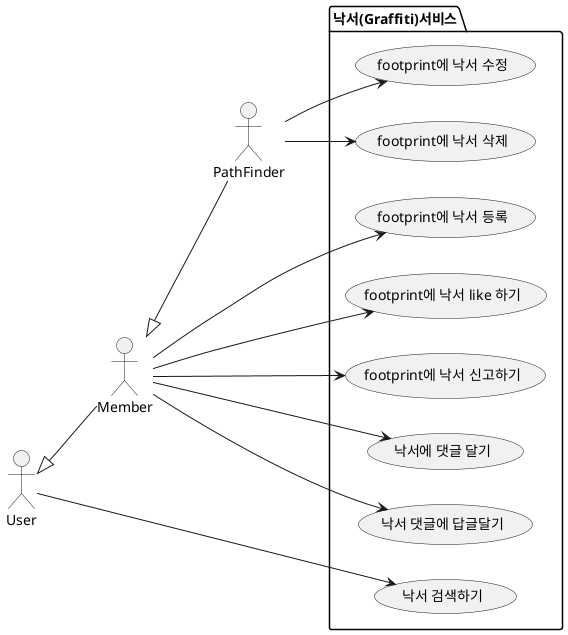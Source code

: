 @startuml
left to right direction
actor User as u
actor Member as m
actor PathFinder as p
u <|-- m
m <|-- p

package 낙서(Graffiti)서비스 {
    usecase "footprint에 낙서 등록" as g.uc1
    usecase "footprint에 낙서 수정" as g.uc2
    usecase "footprint에 낙서 삭제" as g.uc3
    usecase "footprint에 낙서 like 하기" as g.uc4
    usecase "footprint에 낙서 신고하기" as g.uc5
    usecase "낙서 검색하기" as g.uc6
    usecase "낙서에 댓글 달기" as g.uc7
    usecase "낙서 댓글에 답글달기" as g.uc8
}
u --> g.uc6
m --> g.uc1
p --> g.uc2
p --> g.uc3
m --> g.uc4
m --> g.uc5
m --> g.uc7
m --> g.uc8
@enduml